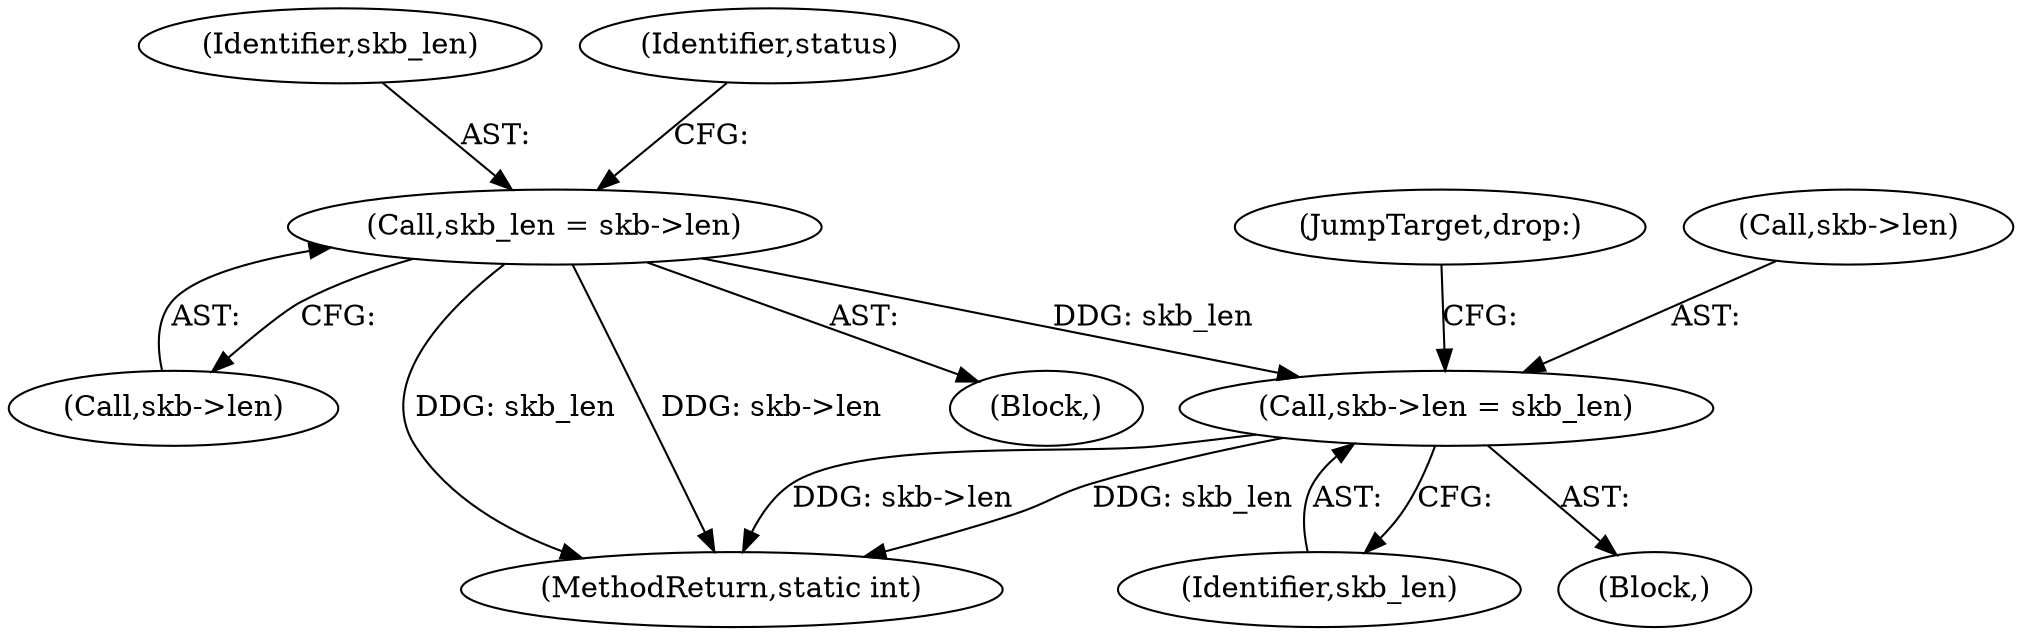 digraph "0_linux_edbd58be15a957f6a760c4a514cd475217eb97fd@pointer" {
"1000121" [label="(Call,skb_len = skb->len)"];
"1000982" [label="(Call,skb->len = skb_len)"];
"1000987" [label="(JumpTarget,drop:)"];
"1000983" [label="(Call,skb->len)"];
"1000109" [label="(Block,)"];
"1000986" [label="(Identifier,skb_len)"];
"1001022" [label="(MethodReturn,static int)"];
"1000122" [label="(Identifier,skb_len)"];
"1000121" [label="(Call,skb_len = skb->len)"];
"1000982" [label="(Call,skb->len = skb_len)"];
"1000123" [label="(Call,skb->len)"];
"1000130" [label="(Identifier,status)"];
"1000976" [label="(Block,)"];
"1000121" -> "1000109"  [label="AST: "];
"1000121" -> "1000123"  [label="CFG: "];
"1000122" -> "1000121"  [label="AST: "];
"1000123" -> "1000121"  [label="AST: "];
"1000130" -> "1000121"  [label="CFG: "];
"1000121" -> "1001022"  [label="DDG: skb->len"];
"1000121" -> "1001022"  [label="DDG: skb_len"];
"1000121" -> "1000982"  [label="DDG: skb_len"];
"1000982" -> "1000976"  [label="AST: "];
"1000982" -> "1000986"  [label="CFG: "];
"1000983" -> "1000982"  [label="AST: "];
"1000986" -> "1000982"  [label="AST: "];
"1000987" -> "1000982"  [label="CFG: "];
"1000982" -> "1001022"  [label="DDG: skb->len"];
"1000982" -> "1001022"  [label="DDG: skb_len"];
}
